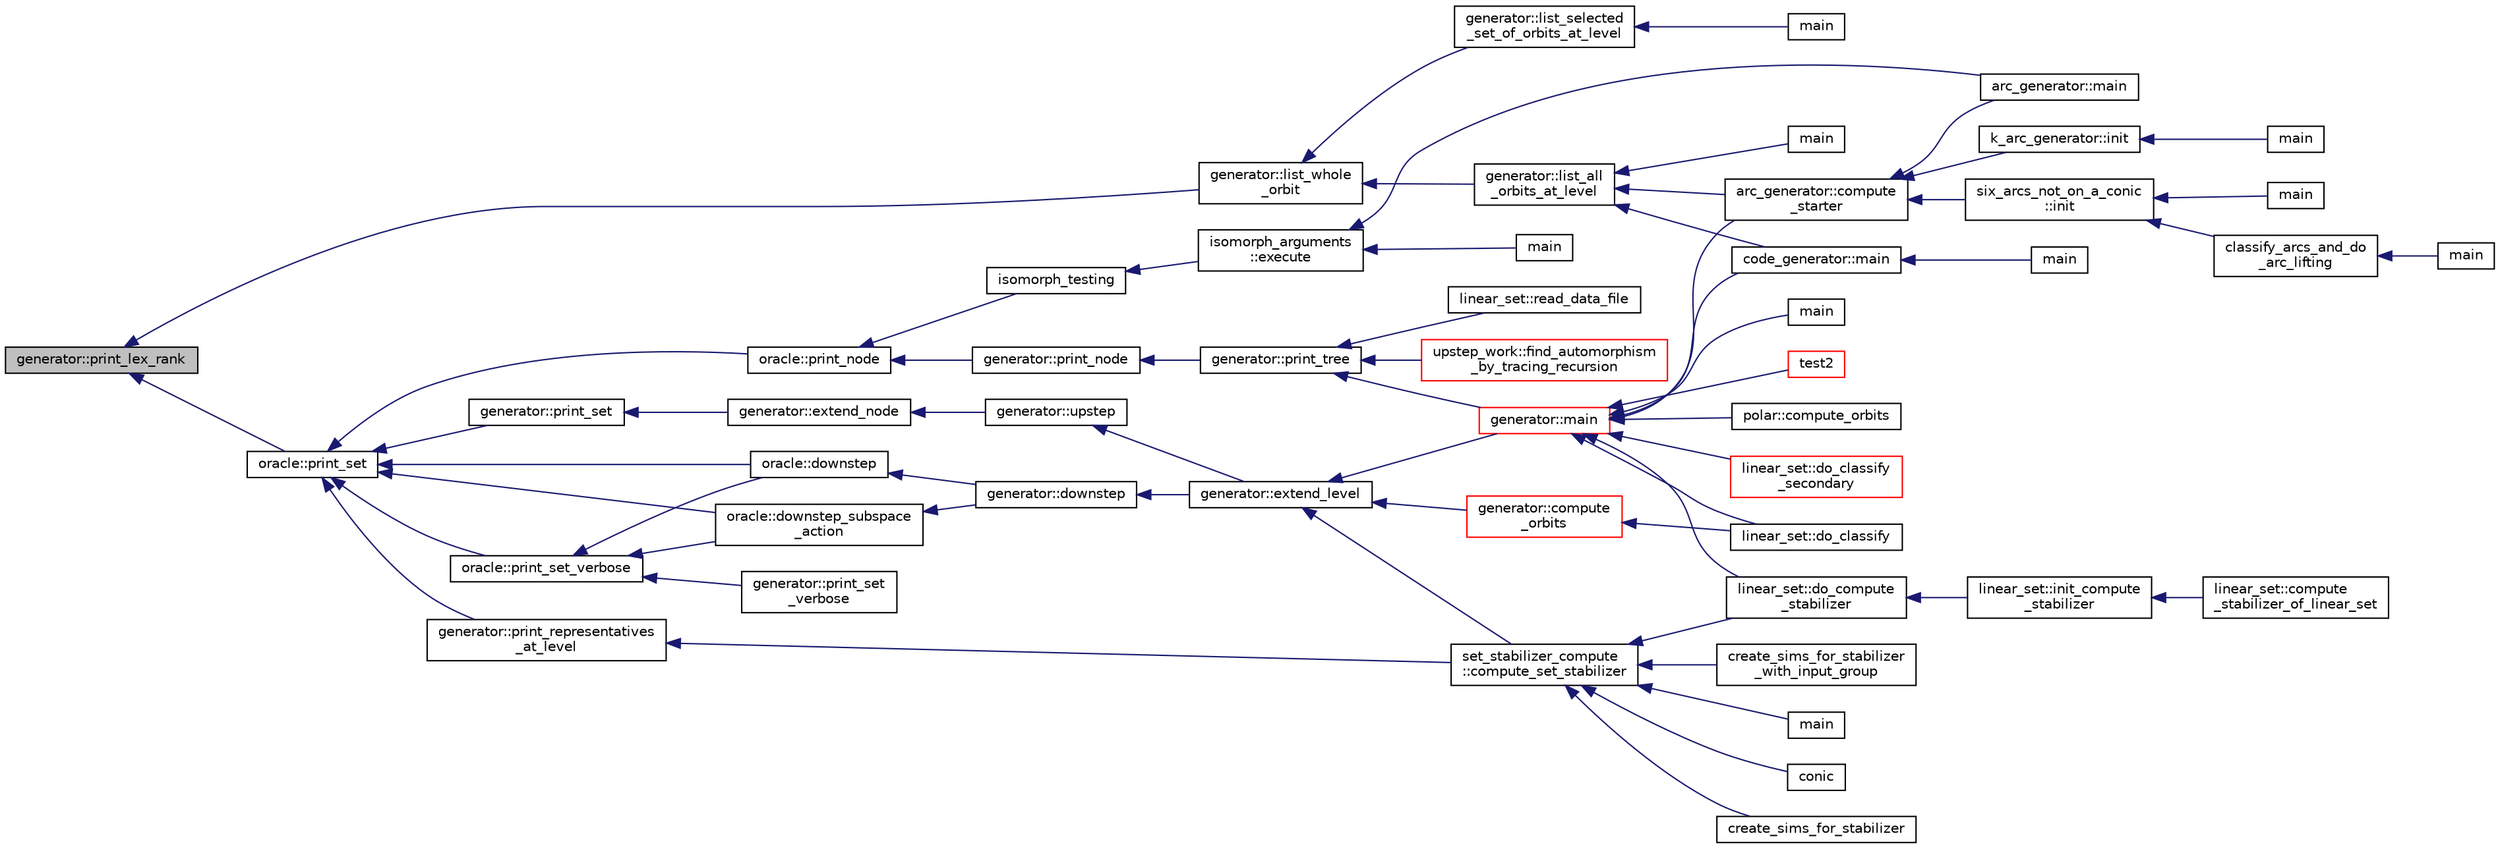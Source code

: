 digraph "generator::print_lex_rank"
{
  edge [fontname="Helvetica",fontsize="10",labelfontname="Helvetica",labelfontsize="10"];
  node [fontname="Helvetica",fontsize="10",shape=record];
  rankdir="LR";
  Node18246 [label="generator::print_lex_rank",height=0.2,width=0.4,color="black", fillcolor="grey75", style="filled", fontcolor="black"];
  Node18246 -> Node18247 [dir="back",color="midnightblue",fontsize="10",style="solid",fontname="Helvetica"];
  Node18247 [label="generator::list_whole\l_orbit",height=0.2,width=0.4,color="black", fillcolor="white", style="filled",URL="$d7/d73/classgenerator.html#aa102d1c1e32f0cd1dafeab1e0d1c18c1"];
  Node18247 -> Node18248 [dir="back",color="midnightblue",fontsize="10",style="solid",fontname="Helvetica"];
  Node18248 [label="generator::list_all\l_orbits_at_level",height=0.2,width=0.4,color="black", fillcolor="white", style="filled",URL="$d7/d73/classgenerator.html#a650880bf92f9f2bf124d4ead2cc01f70"];
  Node18248 -> Node18249 [dir="back",color="midnightblue",fontsize="10",style="solid",fontname="Helvetica"];
  Node18249 [label="code_generator::main",height=0.2,width=0.4,color="black", fillcolor="white", style="filled",URL="$db/d37/classcode__generator.html#ab3cf3a306e4032c2b471ac95321c599f"];
  Node18249 -> Node18250 [dir="back",color="midnightblue",fontsize="10",style="solid",fontname="Helvetica"];
  Node18250 [label="main",height=0.2,width=0.4,color="black", fillcolor="white", style="filled",URL="$d4/d4f/codes_8_c.html#a217dbf8b442f20279ea00b898af96f52"];
  Node18248 -> Node18251 [dir="back",color="midnightblue",fontsize="10",style="solid",fontname="Helvetica"];
  Node18251 [label="main",height=0.2,width=0.4,color="black", fillcolor="white", style="filled",URL="$de/d2d/graph_2graph_8_c.html#a217dbf8b442f20279ea00b898af96f52"];
  Node18248 -> Node18252 [dir="back",color="midnightblue",fontsize="10",style="solid",fontname="Helvetica"];
  Node18252 [label="arc_generator::compute\l_starter",height=0.2,width=0.4,color="black", fillcolor="white", style="filled",URL="$d4/d21/classarc__generator.html#aad1dcec3a1c302e743d574bd1ac857d9"];
  Node18252 -> Node18253 [dir="back",color="midnightblue",fontsize="10",style="solid",fontname="Helvetica"];
  Node18253 [label="arc_generator::main",height=0.2,width=0.4,color="black", fillcolor="white", style="filled",URL="$d4/d21/classarc__generator.html#ad80140b51b165dad1fe6ab232be7829a"];
  Node18252 -> Node18254 [dir="back",color="midnightblue",fontsize="10",style="solid",fontname="Helvetica"];
  Node18254 [label="k_arc_generator::init",height=0.2,width=0.4,color="black", fillcolor="white", style="filled",URL="$d6/dd8/classk__arc__generator.html#a6036d9f52ede9f8ca681505626b5361d"];
  Node18254 -> Node18255 [dir="back",color="midnightblue",fontsize="10",style="solid",fontname="Helvetica"];
  Node18255 [label="main",height=0.2,width=0.4,color="black", fillcolor="white", style="filled",URL="$d6/d01/k__arc__generator__main_8_c.html#a217dbf8b442f20279ea00b898af96f52"];
  Node18252 -> Node18256 [dir="back",color="midnightblue",fontsize="10",style="solid",fontname="Helvetica"];
  Node18256 [label="six_arcs_not_on_a_conic\l::init",height=0.2,width=0.4,color="black", fillcolor="white", style="filled",URL="$d8/de6/classsix__arcs__not__on__a__conic.html#a7a4d5cf8a098488729934cfa8a70944a"];
  Node18256 -> Node18257 [dir="back",color="midnightblue",fontsize="10",style="solid",fontname="Helvetica"];
  Node18257 [label="classify_arcs_and_do\l_arc_lifting",height=0.2,width=0.4,color="black", fillcolor="white", style="filled",URL="$d6/dc3/arc__lifting__main_8_c.html#afdd7be16f16b8c71e9a72fe5f6a0b59c"];
  Node18257 -> Node18258 [dir="back",color="midnightblue",fontsize="10",style="solid",fontname="Helvetica"];
  Node18258 [label="main",height=0.2,width=0.4,color="black", fillcolor="white", style="filled",URL="$d6/dc3/arc__lifting__main_8_c.html#a217dbf8b442f20279ea00b898af96f52"];
  Node18256 -> Node18259 [dir="back",color="midnightblue",fontsize="10",style="solid",fontname="Helvetica"];
  Node18259 [label="main",height=0.2,width=0.4,color="black", fillcolor="white", style="filled",URL="$d2/dfa/create__surface__main_8_c.html#a217dbf8b442f20279ea00b898af96f52"];
  Node18247 -> Node18260 [dir="back",color="midnightblue",fontsize="10",style="solid",fontname="Helvetica"];
  Node18260 [label="generator::list_selected\l_set_of_orbits_at_level",height=0.2,width=0.4,color="black", fillcolor="white", style="filled",URL="$d7/d73/classgenerator.html#a391f8ad3ba736baedd3dd2b7e31a0a62"];
  Node18260 -> Node18261 [dir="back",color="midnightblue",fontsize="10",style="solid",fontname="Helvetica"];
  Node18261 [label="main",height=0.2,width=0.4,color="black", fillcolor="white", style="filled",URL="$da/dd5/subspace__orbits__main_8_c.html#a217dbf8b442f20279ea00b898af96f52"];
  Node18246 -> Node18262 [dir="back",color="midnightblue",fontsize="10",style="solid",fontname="Helvetica"];
  Node18262 [label="oracle::print_set",height=0.2,width=0.4,color="black", fillcolor="white", style="filled",URL="$d7/da7/classoracle.html#ad61bc9aa21c6a21da3845c83450faedc"];
  Node18262 -> Node18263 [dir="back",color="midnightblue",fontsize="10",style="solid",fontname="Helvetica"];
  Node18263 [label="generator::print_set",height=0.2,width=0.4,color="black", fillcolor="white", style="filled",URL="$d7/d73/classgenerator.html#a6834dd21ab187064c4fb6b8653093605"];
  Node18263 -> Node18264 [dir="back",color="midnightblue",fontsize="10",style="solid",fontname="Helvetica"];
  Node18264 [label="generator::extend_node",height=0.2,width=0.4,color="black", fillcolor="white", style="filled",URL="$d7/d73/classgenerator.html#ac71fa071cf218f54cdd9306a541744ae"];
  Node18264 -> Node18265 [dir="back",color="midnightblue",fontsize="10",style="solid",fontname="Helvetica"];
  Node18265 [label="generator::upstep",height=0.2,width=0.4,color="black", fillcolor="white", style="filled",URL="$d7/d73/classgenerator.html#ae0f2cebdabc821837f633656d7b0fdfe"];
  Node18265 -> Node18266 [dir="back",color="midnightblue",fontsize="10",style="solid",fontname="Helvetica"];
  Node18266 [label="generator::extend_level",height=0.2,width=0.4,color="black", fillcolor="white", style="filled",URL="$d7/d73/classgenerator.html#a91b84d80ccec0cd2136bc221c30e0f8e"];
  Node18266 -> Node18267 [dir="back",color="midnightblue",fontsize="10",style="solid",fontname="Helvetica"];
  Node18267 [label="set_stabilizer_compute\l::compute_set_stabilizer",height=0.2,width=0.4,color="black", fillcolor="white", style="filled",URL="$d8/dc6/classset__stabilizer__compute.html#ad4f92074322e98c7cd0ed5d4f8486b76"];
  Node18267 -> Node18268 [dir="back",color="midnightblue",fontsize="10",style="solid",fontname="Helvetica"];
  Node18268 [label="main",height=0.2,width=0.4,color="black", fillcolor="white", style="filled",URL="$db/d67/test__hyperoval_8_c.html#a3c04138a5bfe5d72780bb7e82a18e627"];
  Node18267 -> Node18269 [dir="back",color="midnightblue",fontsize="10",style="solid",fontname="Helvetica"];
  Node18269 [label="conic",height=0.2,width=0.4,color="black", fillcolor="white", style="filled",URL="$d4/de8/conic_8_c.html#a96def9474b981a9d5831a9b48d85d652"];
  Node18267 -> Node18270 [dir="back",color="midnightblue",fontsize="10",style="solid",fontname="Helvetica"];
  Node18270 [label="linear_set::do_compute\l_stabilizer",height=0.2,width=0.4,color="black", fillcolor="white", style="filled",URL="$dd/d86/classlinear__set.html#ae8f58ded28fb5370f4459cca42b7463b"];
  Node18270 -> Node18271 [dir="back",color="midnightblue",fontsize="10",style="solid",fontname="Helvetica"];
  Node18271 [label="linear_set::init_compute\l_stabilizer",height=0.2,width=0.4,color="black", fillcolor="white", style="filled",URL="$dd/d86/classlinear__set.html#a0cc3eaec1896fdc977b62e94623b055b"];
  Node18271 -> Node18272 [dir="back",color="midnightblue",fontsize="10",style="solid",fontname="Helvetica"];
  Node18272 [label="linear_set::compute\l_stabilizer_of_linear_set",height=0.2,width=0.4,color="black", fillcolor="white", style="filled",URL="$dd/d86/classlinear__set.html#a098a133edfbaae0fd347a69c50bdbee2"];
  Node18267 -> Node18273 [dir="back",color="midnightblue",fontsize="10",style="solid",fontname="Helvetica"];
  Node18273 [label="create_sims_for_stabilizer",height=0.2,width=0.4,color="black", fillcolor="white", style="filled",URL="$d0/d76/tl__algebra__and__number__theory_8h.html#af2c67d225072549409be710ac3cd30f8"];
  Node18267 -> Node18274 [dir="back",color="midnightblue",fontsize="10",style="solid",fontname="Helvetica"];
  Node18274 [label="create_sims_for_stabilizer\l_with_input_group",height=0.2,width=0.4,color="black", fillcolor="white", style="filled",URL="$d0/d76/tl__algebra__and__number__theory_8h.html#af5482567a8d6ba5c2fe593bf6f7f9a0f"];
  Node18266 -> Node18275 [dir="back",color="midnightblue",fontsize="10",style="solid",fontname="Helvetica"];
  Node18275 [label="generator::compute\l_orbits",height=0.2,width=0.4,color="red", fillcolor="white", style="filled",URL="$d7/d73/classgenerator.html#a23989bc20ecaaed39c4119c758367f40"];
  Node18275 -> Node18277 [dir="back",color="midnightblue",fontsize="10",style="solid",fontname="Helvetica"];
  Node18277 [label="linear_set::do_classify",height=0.2,width=0.4,color="black", fillcolor="white", style="filled",URL="$dd/d86/classlinear__set.html#a3eb2dbce7fa8b71901dfc12f288ddd0c"];
  Node18266 -> Node18278 [dir="back",color="midnightblue",fontsize="10",style="solid",fontname="Helvetica"];
  Node18278 [label="generator::main",height=0.2,width=0.4,color="red", fillcolor="white", style="filled",URL="$d7/d73/classgenerator.html#a01abff8e9f231bf0d82e2e8e0061f242"];
  Node18278 -> Node18279 [dir="back",color="midnightblue",fontsize="10",style="solid",fontname="Helvetica"];
  Node18279 [label="main",height=0.2,width=0.4,color="black", fillcolor="white", style="filled",URL="$d2/d11/codes_8h.html#a217dbf8b442f20279ea00b898af96f52"];
  Node18278 -> Node18249 [dir="back",color="midnightblue",fontsize="10",style="solid",fontname="Helvetica"];
  Node18278 -> Node18280 [dir="back",color="midnightblue",fontsize="10",style="solid",fontname="Helvetica"];
  Node18280 [label="test2",height=0.2,width=0.4,color="red", fillcolor="white", style="filled",URL="$d9/db0/factor__space_8_c.html#a39d73a812e5fd8f1bc111e948368cb10"];
  Node18278 -> Node18282 [dir="back",color="midnightblue",fontsize="10",style="solid",fontname="Helvetica"];
  Node18282 [label="polar::compute_orbits",height=0.2,width=0.4,color="black", fillcolor="white", style="filled",URL="$da/d1c/classpolar.html#ac4c3c4f95d14c74ff4a3ec3f3479a1da"];
  Node18278 -> Node18277 [dir="back",color="midnightblue",fontsize="10",style="solid",fontname="Helvetica"];
  Node18278 -> Node18283 [dir="back",color="midnightblue",fontsize="10",style="solid",fontname="Helvetica"];
  Node18283 [label="linear_set::do_classify\l_secondary",height=0.2,width=0.4,color="red", fillcolor="white", style="filled",URL="$dd/d86/classlinear__set.html#a47eb7f9995f3343abd3bdfbf9a9a9162"];
  Node18278 -> Node18270 [dir="back",color="midnightblue",fontsize="10",style="solid",fontname="Helvetica"];
  Node18278 -> Node18252 [dir="back",color="midnightblue",fontsize="10",style="solid",fontname="Helvetica"];
  Node18262 -> Node18323 [dir="back",color="midnightblue",fontsize="10",style="solid",fontname="Helvetica"];
  Node18323 [label="generator::print_representatives\l_at_level",height=0.2,width=0.4,color="black", fillcolor="white", style="filled",URL="$d7/d73/classgenerator.html#ad9d7823a4d09ba2a401a9ac2e4884f53"];
  Node18323 -> Node18267 [dir="back",color="midnightblue",fontsize="10",style="solid",fontname="Helvetica"];
  Node18262 -> Node18324 [dir="back",color="midnightblue",fontsize="10",style="solid",fontname="Helvetica"];
  Node18324 [label="oracle::print_set_verbose",height=0.2,width=0.4,color="black", fillcolor="white", style="filled",URL="$d7/da7/classoracle.html#ab0456da7b7a451650ca11f21b648a091"];
  Node18324 -> Node18325 [dir="back",color="midnightblue",fontsize="10",style="solid",fontname="Helvetica"];
  Node18325 [label="generator::print_set\l_verbose",height=0.2,width=0.4,color="black", fillcolor="white", style="filled",URL="$d7/d73/classgenerator.html#a223818691e87880f6874244e3c129f34"];
  Node18324 -> Node18326 [dir="back",color="midnightblue",fontsize="10",style="solid",fontname="Helvetica"];
  Node18326 [label="oracle::downstep",height=0.2,width=0.4,color="black", fillcolor="white", style="filled",URL="$d7/da7/classoracle.html#a4fbc6710b45e5af5c2fb5bc3aa6d3bb1"];
  Node18326 -> Node18327 [dir="back",color="midnightblue",fontsize="10",style="solid",fontname="Helvetica"];
  Node18327 [label="generator::downstep",height=0.2,width=0.4,color="black", fillcolor="white", style="filled",URL="$d7/d73/classgenerator.html#ad90bc284af0b5f5beae960a0bd7a5b43"];
  Node18327 -> Node18266 [dir="back",color="midnightblue",fontsize="10",style="solid",fontname="Helvetica"];
  Node18324 -> Node18328 [dir="back",color="midnightblue",fontsize="10",style="solid",fontname="Helvetica"];
  Node18328 [label="oracle::downstep_subspace\l_action",height=0.2,width=0.4,color="black", fillcolor="white", style="filled",URL="$d7/da7/classoracle.html#a26f568b84b1ca2c24f619278ac88c407"];
  Node18328 -> Node18327 [dir="back",color="midnightblue",fontsize="10",style="solid",fontname="Helvetica"];
  Node18262 -> Node18329 [dir="back",color="midnightblue",fontsize="10",style="solid",fontname="Helvetica"];
  Node18329 [label="oracle::print_node",height=0.2,width=0.4,color="black", fillcolor="white", style="filled",URL="$d7/da7/classoracle.html#a8df91a7021b0e44a5c535515aa9c2062"];
  Node18329 -> Node18330 [dir="back",color="midnightblue",fontsize="10",style="solid",fontname="Helvetica"];
  Node18330 [label="generator::print_node",height=0.2,width=0.4,color="black", fillcolor="white", style="filled",URL="$d7/d73/classgenerator.html#a1e3711f29fa53013750b2009e549ba49"];
  Node18330 -> Node18331 [dir="back",color="midnightblue",fontsize="10",style="solid",fontname="Helvetica"];
  Node18331 [label="generator::print_tree",height=0.2,width=0.4,color="black", fillcolor="white", style="filled",URL="$d7/d73/classgenerator.html#a4d50a3584d53209baf2bf7d7b9ba31f8"];
  Node18331 -> Node18332 [dir="back",color="midnightblue",fontsize="10",style="solid",fontname="Helvetica"];
  Node18332 [label="linear_set::read_data_file",height=0.2,width=0.4,color="black", fillcolor="white", style="filled",URL="$dd/d86/classlinear__set.html#a9a5cd28cc81be7ee41002b2e3114c2cb"];
  Node18331 -> Node18278 [dir="back",color="midnightblue",fontsize="10",style="solid",fontname="Helvetica"];
  Node18331 -> Node18333 [dir="back",color="midnightblue",fontsize="10",style="solid",fontname="Helvetica"];
  Node18333 [label="upstep_work::find_automorphism\l_by_tracing_recursion",height=0.2,width=0.4,color="red", fillcolor="white", style="filled",URL="$d2/dd6/classupstep__work.html#a621a83906c4c31d4de34963f6eaa668d"];
  Node18329 -> Node18341 [dir="back",color="midnightblue",fontsize="10",style="solid",fontname="Helvetica"];
  Node18341 [label="isomorph_testing",height=0.2,width=0.4,color="black", fillcolor="white", style="filled",URL="$d4/d7e/isomorph__global_8_c.html#a5a73cbe9f89c4727f086482ee2d238f9"];
  Node18341 -> Node18310 [dir="back",color="midnightblue",fontsize="10",style="solid",fontname="Helvetica"];
  Node18310 [label="isomorph_arguments\l::execute",height=0.2,width=0.4,color="black", fillcolor="white", style="filled",URL="$d5/de4/classisomorph__arguments.html#aa85e472d14906abdd5672dc66027583e"];
  Node18310 -> Node18311 [dir="back",color="midnightblue",fontsize="10",style="solid",fontname="Helvetica"];
  Node18311 [label="main",height=0.2,width=0.4,color="black", fillcolor="white", style="filled",URL="$d1/d5e/blt__main_8_c.html#a217dbf8b442f20279ea00b898af96f52"];
  Node18310 -> Node18253 [dir="back",color="midnightblue",fontsize="10",style="solid",fontname="Helvetica"];
  Node18262 -> Node18326 [dir="back",color="midnightblue",fontsize="10",style="solid",fontname="Helvetica"];
  Node18262 -> Node18328 [dir="back",color="midnightblue",fontsize="10",style="solid",fontname="Helvetica"];
}
